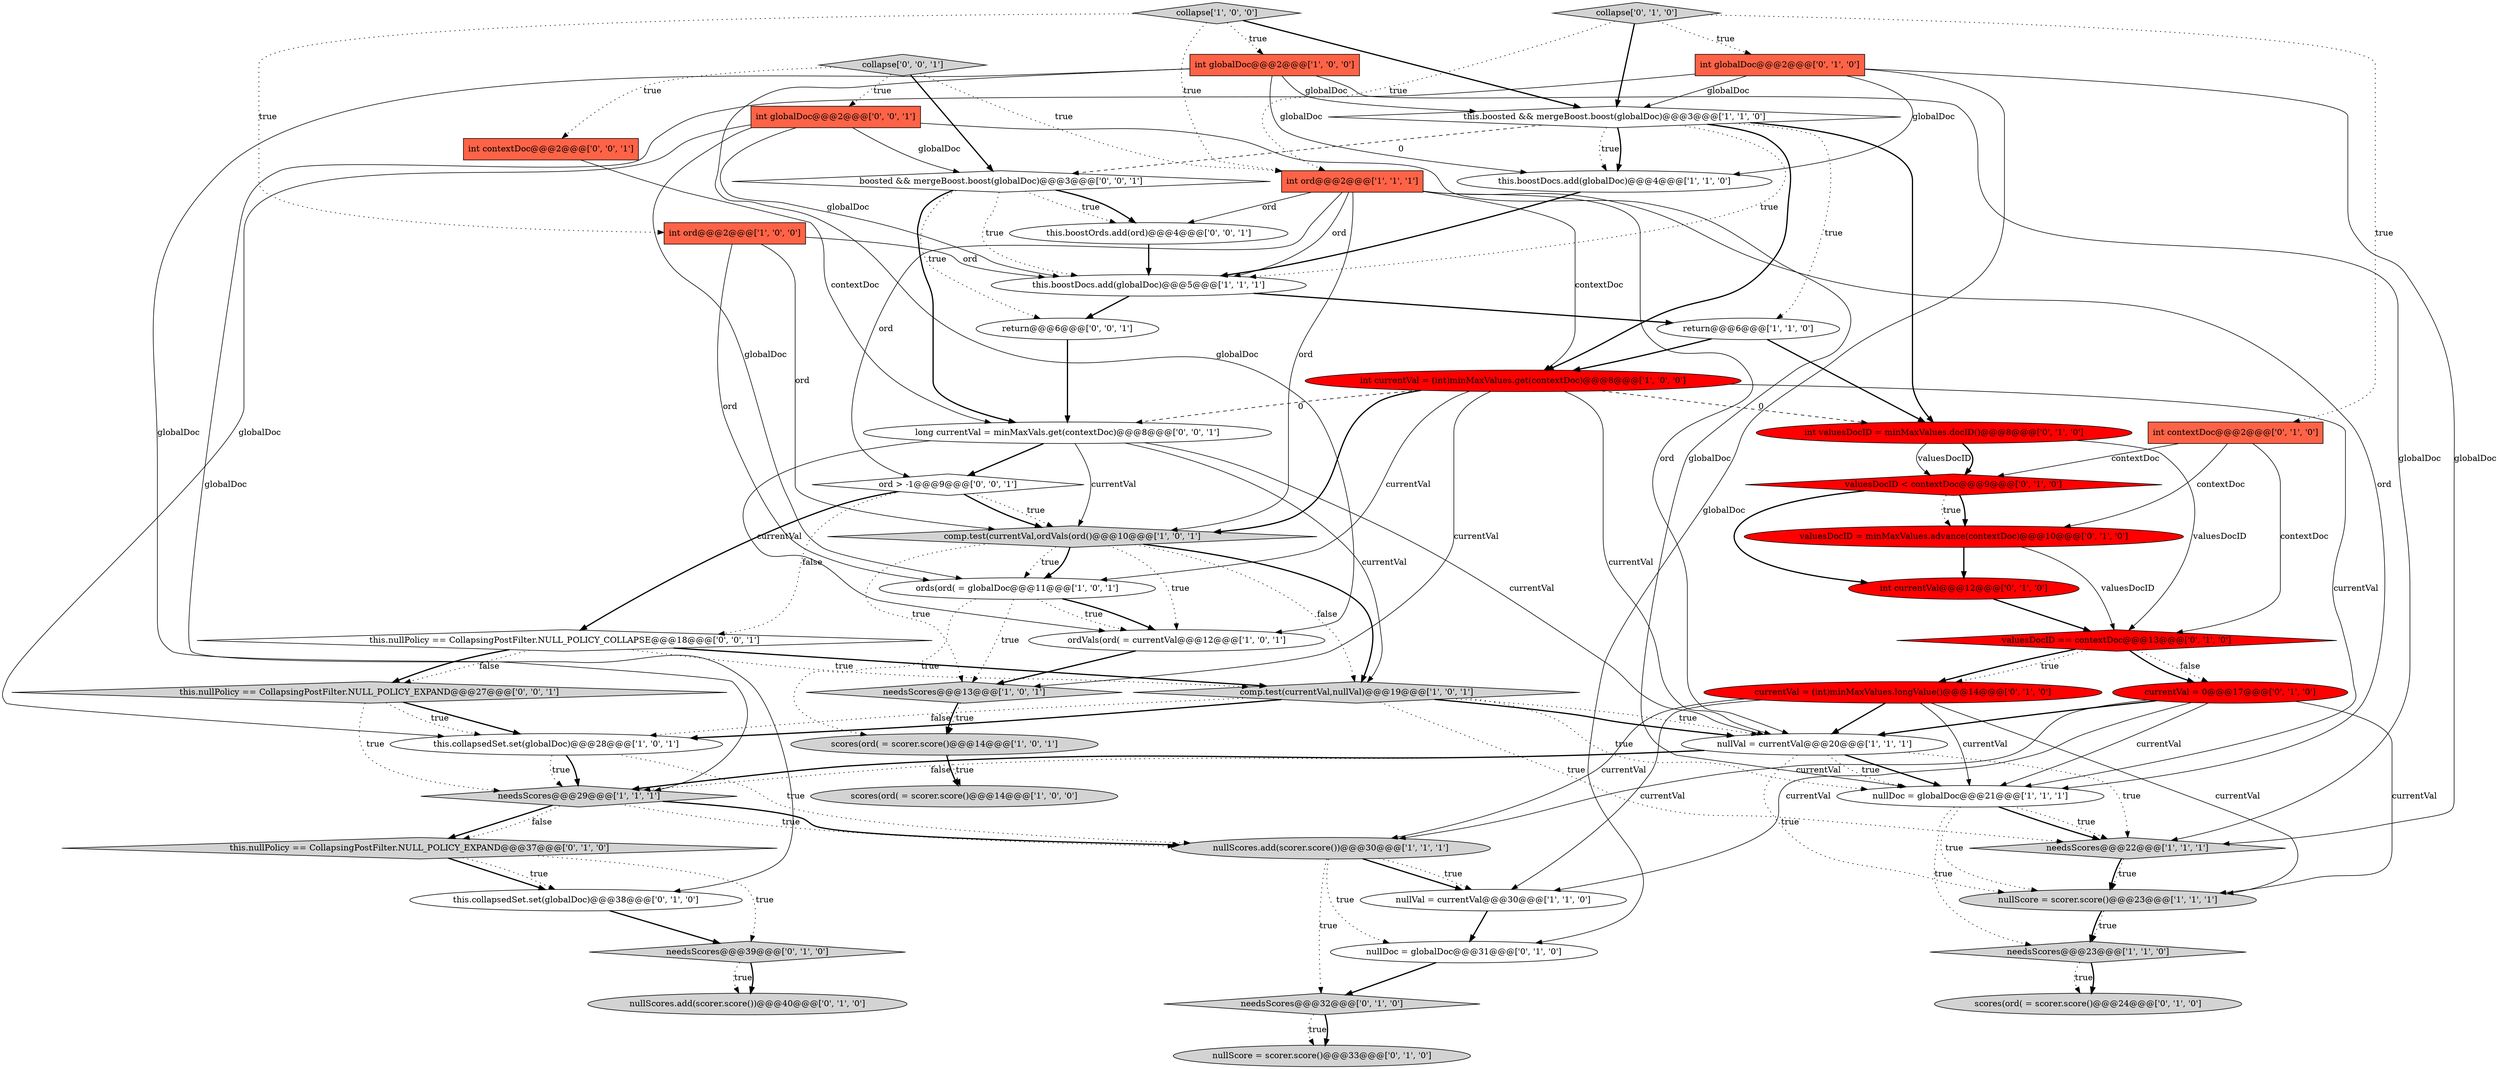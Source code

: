 digraph {
13 [style = filled, label = "needsScores@@@13@@@['1', '0', '1']", fillcolor = lightgray, shape = diamond image = "AAA0AAABBB1BBB"];
25 [style = filled, label = "int valuesDocID = minMaxValues.docID()@@@8@@@['0', '1', '0']", fillcolor = red, shape = ellipse image = "AAA1AAABBB2BBB"];
36 [style = filled, label = "needsScores@@@39@@@['0', '1', '0']", fillcolor = lightgray, shape = diamond image = "AAA0AAABBB2BBB"];
7 [style = filled, label = "comp.test(currentVal,ordVals(ord()@@@10@@@['1', '0', '1']", fillcolor = lightgray, shape = diamond image = "AAA0AAABBB1BBB"];
10 [style = filled, label = "scores(ord( = scorer.score()@@@14@@@['1', '0', '1']", fillcolor = lightgray, shape = ellipse image = "AAA0AAABBB1BBB"];
49 [style = filled, label = "int contextDoc@@@2@@@['0', '0', '1']", fillcolor = tomato, shape = box image = "AAA0AAABBB3BBB"];
41 [style = filled, label = "scores(ord( = scorer.score()@@@24@@@['0', '1', '0']", fillcolor = lightgray, shape = ellipse image = "AAA0AAABBB2BBB"];
14 [style = filled, label = "this.boostDocs.add(globalDoc)@@@4@@@['1', '1', '0']", fillcolor = white, shape = ellipse image = "AAA0AAABBB1BBB"];
30 [style = filled, label = "currentVal = (int)minMaxValues.longValue()@@@14@@@['0', '1', '0']", fillcolor = red, shape = ellipse image = "AAA1AAABBB2BBB"];
35 [style = filled, label = "this.nullPolicy == CollapsingPostFilter.NULL_POLICY_EXPAND@@@37@@@['0', '1', '0']", fillcolor = lightgray, shape = diamond image = "AAA0AAABBB2BBB"];
9 [style = filled, label = "needsScores@@@23@@@['1', '1', '0']", fillcolor = lightgray, shape = diamond image = "AAA0AAABBB1BBB"];
15 [style = filled, label = "nullScore = scorer.score()@@@23@@@['1', '1', '1']", fillcolor = lightgray, shape = ellipse image = "AAA0AAABBB1BBB"];
18 [style = filled, label = "scores(ord( = scorer.score()@@@14@@@['1', '0', '0']", fillcolor = lightgray, shape = ellipse image = "AAA0AAABBB1BBB"];
37 [style = filled, label = "this.collapsedSet.set(globalDoc)@@@38@@@['0', '1', '0']", fillcolor = white, shape = ellipse image = "AAA0AAABBB2BBB"];
21 [style = filled, label = "ordVals(ord( = currentVal@@@12@@@['1', '0', '1']", fillcolor = white, shape = ellipse image = "AAA0AAABBB1BBB"];
23 [style = filled, label = "needsScores@@@29@@@['1', '1', '1']", fillcolor = lightgray, shape = diamond image = "AAA0AAABBB1BBB"];
42 [style = filled, label = "nullDoc = globalDoc@@@31@@@['0', '1', '0']", fillcolor = white, shape = ellipse image = "AAA0AAABBB2BBB"];
20 [style = filled, label = "this.collapsedSet.set(globalDoc)@@@28@@@['1', '0', '1']", fillcolor = white, shape = ellipse image = "AAA0AAABBB1BBB"];
40 [style = filled, label = "nullScores.add(scorer.score())@@@40@@@['0', '1', '0']", fillcolor = lightgray, shape = ellipse image = "AAA0AAABBB2BBB"];
0 [style = filled, label = "int ord@@@2@@@['1', '0', '0']", fillcolor = tomato, shape = box image = "AAA0AAABBB1BBB"];
1 [style = filled, label = "collapse['1', '0', '0']", fillcolor = lightgray, shape = diamond image = "AAA0AAABBB1BBB"];
38 [style = filled, label = "collapse['0', '1', '0']", fillcolor = lightgray, shape = diamond image = "AAA0AAABBB2BBB"];
32 [style = filled, label = "valuesDocID = minMaxValues.advance(contextDoc)@@@10@@@['0', '1', '0']", fillcolor = red, shape = ellipse image = "AAA1AAABBB2BBB"];
39 [style = filled, label = "int currentVal@@@12@@@['0', '1', '0']", fillcolor = red, shape = ellipse image = "AAA1AAABBB2BBB"];
48 [style = filled, label = "collapse['0', '0', '1']", fillcolor = lightgray, shape = diamond image = "AAA0AAABBB3BBB"];
43 [style = filled, label = "this.nullPolicy == CollapsingPostFilter.NULL_POLICY_EXPAND@@@27@@@['0', '0', '1']", fillcolor = lightgray, shape = diamond image = "AAA0AAABBB3BBB"];
19 [style = filled, label = "int currentVal = (int)minMaxValues.get(contextDoc)@@@8@@@['1', '0', '0']", fillcolor = red, shape = ellipse image = "AAA1AAABBB1BBB"];
27 [style = filled, label = "valuesDocID == contextDoc@@@13@@@['0', '1', '0']", fillcolor = red, shape = diamond image = "AAA1AAABBB2BBB"];
26 [style = filled, label = "int globalDoc@@@2@@@['0', '1', '0']", fillcolor = tomato, shape = box image = "AAA0AAABBB2BBB"];
50 [style = filled, label = "long currentVal = minMaxVals.get(contextDoc)@@@8@@@['0', '0', '1']", fillcolor = white, shape = ellipse image = "AAA0AAABBB3BBB"];
29 [style = filled, label = "int contextDoc@@@2@@@['0', '1', '0']", fillcolor = tomato, shape = box image = "AAA0AAABBB2BBB"];
6 [style = filled, label = "comp.test(currentVal,nullVal)@@@19@@@['1', '0', '1']", fillcolor = lightgray, shape = diamond image = "AAA0AAABBB1BBB"];
33 [style = filled, label = "needsScores@@@32@@@['0', '1', '0']", fillcolor = lightgray, shape = diamond image = "AAA0AAABBB2BBB"];
46 [style = filled, label = "ord > -1@@@9@@@['0', '0', '1']", fillcolor = white, shape = diamond image = "AAA0AAABBB3BBB"];
47 [style = filled, label = "this.nullPolicy == CollapsingPostFilter.NULL_POLICY_COLLAPSE@@@18@@@['0', '0', '1']", fillcolor = white, shape = diamond image = "AAA0AAABBB3BBB"];
8 [style = filled, label = "nullVal = currentVal@@@20@@@['1', '1', '1']", fillcolor = white, shape = ellipse image = "AAA0AAABBB1BBB"];
34 [style = filled, label = "currentVal = 0@@@17@@@['0', '1', '0']", fillcolor = red, shape = ellipse image = "AAA1AAABBB2BBB"];
28 [style = filled, label = "nullScore = scorer.score()@@@33@@@['0', '1', '0']", fillcolor = lightgray, shape = ellipse image = "AAA0AAABBB2BBB"];
11 [style = filled, label = "nullDoc = globalDoc@@@21@@@['1', '1', '1']", fillcolor = white, shape = ellipse image = "AAA0AAABBB1BBB"];
12 [style = filled, label = "ords(ord( = globalDoc@@@11@@@['1', '0', '1']", fillcolor = white, shape = ellipse image = "AAA0AAABBB1BBB"];
45 [style = filled, label = "boosted && mergeBoost.boost(globalDoc)@@@3@@@['0', '0', '1']", fillcolor = white, shape = diamond image = "AAA0AAABBB3BBB"];
24 [style = filled, label = "nullVal = currentVal@@@30@@@['1', '1', '0']", fillcolor = white, shape = ellipse image = "AAA0AAABBB1BBB"];
51 [style = filled, label = "return@@@6@@@['0', '0', '1']", fillcolor = white, shape = ellipse image = "AAA0AAABBB3BBB"];
44 [style = filled, label = "int globalDoc@@@2@@@['0', '0', '1']", fillcolor = tomato, shape = box image = "AAA0AAABBB3BBB"];
31 [style = filled, label = "valuesDocID < contextDoc@@@9@@@['0', '1', '0']", fillcolor = red, shape = diamond image = "AAA1AAABBB2BBB"];
52 [style = filled, label = "this.boostOrds.add(ord)@@@4@@@['0', '0', '1']", fillcolor = white, shape = ellipse image = "AAA0AAABBB3BBB"];
2 [style = filled, label = "nullScores.add(scorer.score())@@@30@@@['1', '1', '1']", fillcolor = lightgray, shape = ellipse image = "AAA0AAABBB1BBB"];
3 [style = filled, label = "needsScores@@@22@@@['1', '1', '1']", fillcolor = lightgray, shape = diamond image = "AAA0AAABBB1BBB"];
5 [style = filled, label = "return@@@6@@@['1', '1', '0']", fillcolor = white, shape = ellipse image = "AAA0AAABBB1BBB"];
4 [style = filled, label = "this.boostDocs.add(globalDoc)@@@5@@@['1', '1', '1']", fillcolor = white, shape = ellipse image = "AAA0AAABBB1BBB"];
22 [style = filled, label = "int ord@@@2@@@['1', '1', '1']", fillcolor = tomato, shape = box image = "AAA0AAABBB1BBB"];
17 [style = filled, label = "this.boosted && mergeBoost.boost(globalDoc)@@@3@@@['1', '1', '0']", fillcolor = white, shape = diamond image = "AAA0AAABBB1BBB"];
16 [style = filled, label = "int globalDoc@@@2@@@['1', '0', '0']", fillcolor = tomato, shape = box image = "AAA0AAABBB1BBB"];
19->11 [style = solid, label="currentVal"];
16->21 [style = solid, label="globalDoc"];
22->8 [style = solid, label="ord"];
17->25 [style = bold, label=""];
25->31 [style = solid, label="valuesDocID"];
33->28 [style = dotted, label="true"];
22->46 [style = solid, label="ord"];
45->4 [style = dotted, label="true"];
50->6 [style = solid, label="currentVal"];
48->44 [style = dotted, label="true"];
17->14 [style = dotted, label="true"];
50->21 [style = solid, label="currentVal"];
19->13 [style = solid, label="currentVal"];
22->52 [style = solid, label="ord"];
13->10 [style = dotted, label="true"];
30->15 [style = solid, label="currentVal"];
12->21 [style = dotted, label="true"];
29->31 [style = solid, label="contextDoc"];
26->14 [style = solid, label="globalDoc"];
47->43 [style = dotted, label="false"];
15->9 [style = dotted, label="true"];
0->4 [style = solid, label="ord"];
30->24 [style = solid, label="currentVal"];
25->31 [style = bold, label=""];
34->15 [style = solid, label="currentVal"];
0->12 [style = solid, label="ord"];
51->50 [style = bold, label=""];
49->50 [style = solid, label="contextDoc"];
35->37 [style = bold, label=""];
17->14 [style = bold, label=""];
46->7 [style = bold, label=""];
16->17 [style = solid, label="globalDoc"];
35->37 [style = dotted, label="true"];
1->0 [style = dotted, label="true"];
6->11 [style = dotted, label="true"];
30->2 [style = solid, label="currentVal"];
2->24 [style = bold, label=""];
6->3 [style = dotted, label="true"];
11->15 [style = dotted, label="true"];
30->8 [style = bold, label=""];
8->11 [style = bold, label=""];
21->13 [style = bold, label=""];
10->18 [style = dotted, label="true"];
9->41 [style = dotted, label="true"];
47->6 [style = bold, label=""];
6->20 [style = dotted, label="false"];
8->23 [style = bold, label=""];
37->36 [style = bold, label=""];
19->12 [style = solid, label="currentVal"];
12->21 [style = bold, label=""];
2->24 [style = dotted, label="true"];
7->13 [style = dotted, label="true"];
27->30 [style = bold, label=""];
33->28 [style = bold, label=""];
1->22 [style = dotted, label="true"];
45->52 [style = dotted, label="true"];
47->43 [style = bold, label=""];
36->40 [style = dotted, label="true"];
34->8 [style = bold, label=""];
17->45 [style = dashed, label="0"];
26->37 [style = solid, label="globalDoc"];
23->2 [style = dotted, label="true"];
5->25 [style = bold, label=""];
7->6 [style = dotted, label="false"];
7->12 [style = dotted, label="true"];
1->17 [style = bold, label=""];
23->35 [style = bold, label=""];
46->7 [style = dotted, label="true"];
12->10 [style = dotted, label="true"];
20->23 [style = bold, label=""];
15->9 [style = bold, label=""];
29->27 [style = solid, label="contextDoc"];
7->6 [style = bold, label=""];
50->8 [style = solid, label="currentVal"];
19->25 [style = dashed, label="0"];
43->23 [style = dotted, label="true"];
7->21 [style = dotted, label="true"];
38->17 [style = bold, label=""];
45->52 [style = bold, label=""];
44->45 [style = solid, label="globalDoc"];
44->4 [style = solid, label="globalDoc"];
14->4 [style = bold, label=""];
27->34 [style = dotted, label="false"];
13->10 [style = bold, label=""];
10->18 [style = bold, label=""];
23->35 [style = dotted, label="false"];
44->12 [style = solid, label="globalDoc"];
36->40 [style = bold, label=""];
16->3 [style = solid, label="globalDoc"];
29->32 [style = solid, label="contextDoc"];
17->4 [style = dotted, label="true"];
31->32 [style = bold, label=""];
43->20 [style = bold, label=""];
52->4 [style = bold, label=""];
8->15 [style = dotted, label="true"];
38->22 [style = dotted, label="true"];
11->9 [style = dotted, label="true"];
26->3 [style = solid, label="globalDoc"];
22->19 [style = solid, label="contextDoc"];
8->3 [style = dotted, label="true"];
32->27 [style = solid, label="valuesDocID"];
6->20 [style = bold, label=""];
5->19 [style = bold, label=""];
12->13 [style = dotted, label="true"];
27->34 [style = bold, label=""];
46->47 [style = dotted, label="false"];
2->42 [style = dotted, label="true"];
45->51 [style = dotted, label="true"];
11->3 [style = bold, label=""];
6->8 [style = dotted, label="true"];
3->15 [style = dotted, label="true"];
20->23 [style = dotted, label="true"];
34->24 [style = solid, label="currentVal"];
8->11 [style = dotted, label="true"];
19->50 [style = dashed, label="0"];
32->39 [style = bold, label=""];
1->16 [style = dotted, label="true"];
23->2 [style = bold, label=""];
31->39 [style = bold, label=""];
50->7 [style = solid, label="currentVal"];
4->51 [style = bold, label=""];
11->3 [style = dotted, label="true"];
4->5 [style = bold, label=""];
24->42 [style = bold, label=""];
8->23 [style = dotted, label="false"];
7->12 [style = bold, label=""];
34->2 [style = solid, label="currentVal"];
30->11 [style = solid, label="currentVal"];
50->46 [style = bold, label=""];
35->36 [style = dotted, label="true"];
16->23 [style = solid, label="globalDoc"];
42->33 [style = bold, label=""];
3->15 [style = bold, label=""];
19->8 [style = solid, label="currentVal"];
39->27 [style = bold, label=""];
46->47 [style = bold, label=""];
48->49 [style = dotted, label="true"];
17->19 [style = bold, label=""];
31->32 [style = dotted, label="true"];
22->7 [style = solid, label="ord"];
9->41 [style = bold, label=""];
38->26 [style = dotted, label="true"];
27->30 [style = dotted, label="true"];
48->45 [style = bold, label=""];
16->14 [style = solid, label="globalDoc"];
2->33 [style = dotted, label="true"];
22->11 [style = solid, label="ord"];
45->50 [style = bold, label=""];
22->4 [style = solid, label="ord"];
44->11 [style = solid, label="globalDoc"];
26->42 [style = solid, label="globalDoc"];
43->20 [style = dotted, label="true"];
26->17 [style = solid, label="globalDoc"];
6->8 [style = bold, label=""];
47->6 [style = dotted, label="true"];
20->2 [style = dotted, label="true"];
38->29 [style = dotted, label="true"];
48->22 [style = dotted, label="true"];
25->27 [style = solid, label="valuesDocID"];
34->11 [style = solid, label="currentVal"];
19->7 [style = bold, label=""];
0->7 [style = solid, label="ord"];
44->20 [style = solid, label="globalDoc"];
17->5 [style = dotted, label="true"];
}
